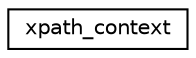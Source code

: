 digraph G
{
 // INTERACTIVE_SVG=YES
  edge [fontname="Helvetica",fontsize="10",labelfontname="Helvetica",labelfontsize="10"];
  node [fontname="Helvetica",fontsize="10",shape=record];
  rankdir="LR";
  Node1 [label="xpath_context",height=0.2,width=0.4,color="black", fillcolor="white", style="filled",URL="$d6/de0/structxpath__context.html"];
}
